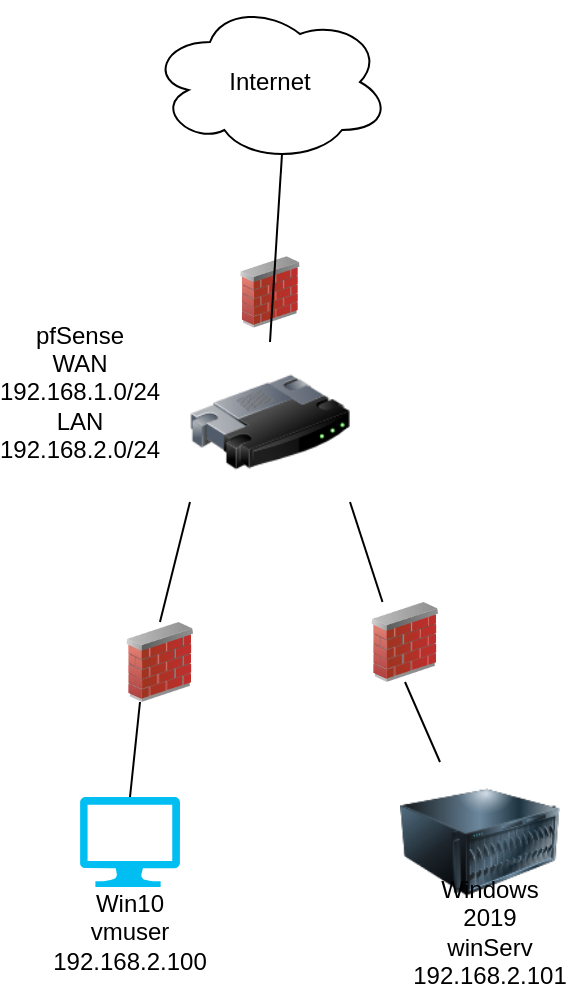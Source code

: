<mxfile>
    <diagram id="H1Hx_bEJvJnPyrmtZVDR" name="Page-1">
        <mxGraphModel dx="634" dy="1580" grid="1" gridSize="10" guides="1" tooltips="1" connect="1" arrows="1" fold="1" page="1" pageScale="1" pageWidth="850" pageHeight="1100" math="0" shadow="0">
            <root>
                <mxCell id="0"/>
                <mxCell id="1" parent="0"/>
                <mxCell id="2" value="" style="verticalLabelPosition=bottom;html=1;verticalAlign=top;align=center;strokeColor=none;fillColor=#00BEF2;shape=mxgraph.azure.computer;pointerEvents=1;" vertex="1" parent="1">
                    <mxGeometry x="250" y="327.5" width="50" height="45" as="geometry"/>
                </mxCell>
                <mxCell id="3" value="" style="image;html=1;image=img/lib/clip_art/networking/Router_128x128.png" vertex="1" parent="1">
                    <mxGeometry x="305" y="100" width="80" height="80" as="geometry"/>
                </mxCell>
                <mxCell id="4" value="" style="image;html=1;image=img/lib/clip_art/computers/Server_128x128.png" vertex="1" parent="1">
                    <mxGeometry x="410" y="310" width="80" height="80" as="geometry"/>
                </mxCell>
                <mxCell id="5" value="Win10&lt;br&gt;vmuser&lt;br&gt;192.168.2.100" style="text;html=1;strokeColor=none;fillColor=none;align=center;verticalAlign=middle;whiteSpace=wrap;rounded=0;" vertex="1" parent="1">
                    <mxGeometry x="245" y="380" width="60" height="30" as="geometry"/>
                </mxCell>
                <mxCell id="6" value="Windows 2019&lt;br&gt;winServ&lt;br&gt;192.168.2.101" style="text;html=1;strokeColor=none;fillColor=none;align=center;verticalAlign=middle;whiteSpace=wrap;rounded=0;" vertex="1" parent="1">
                    <mxGeometry x="425" y="380" width="60" height="30" as="geometry"/>
                </mxCell>
                <mxCell id="7" value="pfSense&lt;br&gt;WAN&lt;br&gt;192.168.1.0/24&lt;br&gt;LAN&lt;br&gt;192.168.2.0/24" style="text;html=1;strokeColor=none;fillColor=none;align=center;verticalAlign=middle;whiteSpace=wrap;rounded=0;" vertex="1" parent="1">
                    <mxGeometry x="220" y="110" width="60" height="30" as="geometry"/>
                </mxCell>
                <mxCell id="9" value="" style="endArrow=none;html=1;entryX=0;entryY=1;entryDx=0;entryDy=0;exitX=0.5;exitY=0;exitDx=0;exitDy=0;exitPerimeter=0;startArrow=none;" edge="1" parent="1" source="14" target="3">
                    <mxGeometry width="50" height="50" relative="1" as="geometry">
                        <mxPoint x="280" y="260" as="sourcePoint"/>
                        <mxPoint x="350" y="130" as="targetPoint"/>
                    </mxGeometry>
                </mxCell>
                <mxCell id="10" value="" style="endArrow=none;html=1;entryX=1;entryY=1;entryDx=0;entryDy=0;exitX=0.25;exitY=0;exitDx=0;exitDy=0;startArrow=none;" edge="1" parent="1" source="12" target="3">
                    <mxGeometry width="50" height="50" relative="1" as="geometry">
                        <mxPoint x="300" y="180" as="sourcePoint"/>
                        <mxPoint x="350" y="130" as="targetPoint"/>
                    </mxGeometry>
                </mxCell>
                <mxCell id="11" value="" style="image;html=1;image=img/lib/clip_art/networking/Firewall_02_128x128.png" vertex="1" parent="1">
                    <mxGeometry x="330" y="50" width="30" height="50" as="geometry"/>
                </mxCell>
                <mxCell id="13" value="" style="endArrow=none;html=1;entryX=0.5;entryY=1;entryDx=0;entryDy=0;exitX=0.25;exitY=0;exitDx=0;exitDy=0;" edge="1" parent="1" source="4" target="12">
                    <mxGeometry width="50" height="50" relative="1" as="geometry">
                        <mxPoint x="430" y="310" as="sourcePoint"/>
                        <mxPoint x="385" y="180" as="targetPoint"/>
                    </mxGeometry>
                </mxCell>
                <mxCell id="12" value="" style="image;html=1;image=img/lib/clip_art/networking/Firewall_02_128x128.png" vertex="1" parent="1">
                    <mxGeometry x="390" y="230" width="45" height="40" as="geometry"/>
                </mxCell>
                <mxCell id="15" value="" style="endArrow=none;html=1;exitX=0.5;exitY=0;exitDx=0;exitDy=0;exitPerimeter=0;" edge="1" parent="1" source="2">
                    <mxGeometry width="50" height="50" relative="1" as="geometry">
                        <mxPoint x="275" y="327.5" as="sourcePoint"/>
                        <mxPoint x="280" y="280" as="targetPoint"/>
                    </mxGeometry>
                </mxCell>
                <mxCell id="14" value="" style="image;html=1;image=img/lib/clip_art/networking/Firewall_02_128x128.png" vertex="1" parent="1">
                    <mxGeometry x="270" y="240" width="40" height="40" as="geometry"/>
                </mxCell>
                <mxCell id="16" value="Internet&lt;br&gt;" style="ellipse;shape=cloud;whiteSpace=wrap;html=1;" vertex="1" parent="1">
                    <mxGeometry x="285" y="-70" width="120" height="80" as="geometry"/>
                </mxCell>
                <mxCell id="18" value="" style="endArrow=none;html=1;exitX=0.5;exitY=0;exitDx=0;exitDy=0;entryX=0.55;entryY=0.95;entryDx=0;entryDy=0;entryPerimeter=0;" edge="1" parent="1" source="3" target="16">
                    <mxGeometry width="50" height="50" relative="1" as="geometry">
                        <mxPoint x="270" y="160" as="sourcePoint"/>
                        <mxPoint x="320" y="110" as="targetPoint"/>
                    </mxGeometry>
                </mxCell>
            </root>
        </mxGraphModel>
    </diagram>
</mxfile>